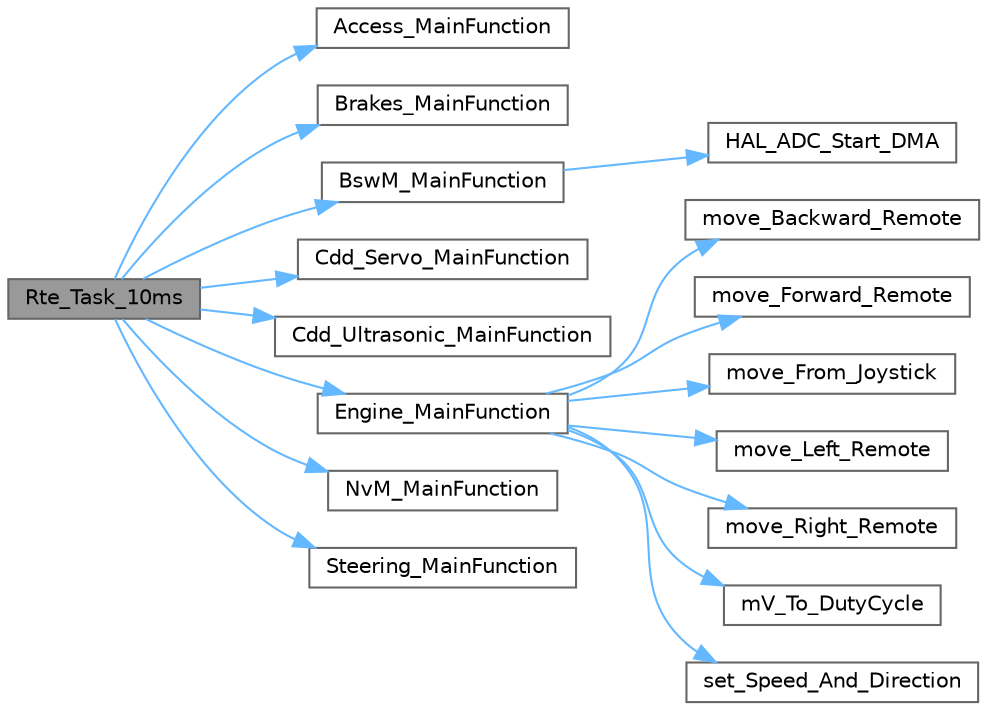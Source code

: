 digraph "Rte_Task_10ms"
{
 // LATEX_PDF_SIZE
  bgcolor="transparent";
  edge [fontname=Helvetica,fontsize=10,labelfontname=Helvetica,labelfontsize=10];
  node [fontname=Helvetica,fontsize=10,shape=box,height=0.2,width=0.4];
  rankdir="LR";
  Node1 [id="Node000001",label="Rte_Task_10ms",height=0.2,width=0.4,color="gray40", fillcolor="grey60", style="filled", fontcolor="black",tooltip=" "];
  Node1 -> Node2 [id="edge1_Node000001_Node000002",color="steelblue1",style="solid",tooltip=" "];
  Node2 [id="Node000002",label="Access_MainFunction",height=0.2,width=0.4,color="grey40", fillcolor="white", style="filled",URL="$_access_8c.html#a91cdf720aa0e2ed33cb5786d714a4b65",tooltip="Access module main function (runs in task)"];
  Node1 -> Node3 [id="edge2_Node000001_Node000003",color="steelblue1",style="solid",tooltip=" "];
  Node3 [id="Node000003",label="Brakes_MainFunction",height=0.2,width=0.4,color="grey40", fillcolor="white", style="filled",URL="$_brakes_8c.html#af60817b9a5cd072240b3884faa29fb5e",tooltip="Brakes module main function (runs in task)"];
  Node1 -> Node4 [id="edge3_Node000001_Node000004",color="steelblue1",style="solid",tooltip=" "];
  Node4 [id="Node000004",label="BswM_MainFunction",height=0.2,width=0.4,color="grey40", fillcolor="white", style="filled",URL="$_bsw_m_8c.html#a2d3949edad67311ecedd581315d60c6b",tooltip=" "];
  Node4 -> Node5 [id="edge4_Node000004_Node000005",color="steelblue1",style="solid",tooltip=" "];
  Node5 [id="Node000005",label="HAL_ADC_Start_DMA",height=0.2,width=0.4,color="grey40", fillcolor="white", style="filled",URL="$group___a_d_c___exported___functions___group2.html#ga7c3ef5532dddebe7fd76bb8f589d11fd",tooltip=" "];
  Node1 -> Node6 [id="edge5_Node000001_Node000006",color="steelblue1",style="solid",tooltip=" "];
  Node6 [id="Node000006",label="Cdd_Servo_MainFunction",height=0.2,width=0.4,color="grey40", fillcolor="white", style="filled",URL="$_cdd___servo_8c.html#a773f5d4f2cf9eb0443a3bd4f1010af5a",tooltip=" "];
  Node1 -> Node7 [id="edge6_Node000001_Node000007",color="steelblue1",style="solid",tooltip=" "];
  Node7 [id="Node000007",label="Cdd_Ultrasonic_MainFunction",height=0.2,width=0.4,color="grey40", fillcolor="white", style="filled",URL="$_cdd___ultrasonic_8c.html#aa9f204236214f5f941ac7d6ba9d04c25",tooltip="Cdd_Ultrasonic module main function (runs in task)"];
  Node1 -> Node8 [id="edge7_Node000001_Node000008",color="steelblue1",style="solid",tooltip=" "];
  Node8 [id="Node000008",label="Engine_MainFunction",height=0.2,width=0.4,color="grey40", fillcolor="white", style="filled",URL="$_engine_8c.html#a9368edd784fb3dc6a1b670be569b5b9f",tooltip="Engine module main function (runs in task)"];
  Node8 -> Node9 [id="edge8_Node000008_Node000009",color="steelblue1",style="solid",tooltip=" "];
  Node9 [id="Node000009",label="move_Backward_Remote",height=0.2,width=0.4,color="grey40", fillcolor="white", style="filled",URL="$_engine_8c.html#adc5ebf274490310232990c8da117b135",tooltip=" "];
  Node8 -> Node10 [id="edge9_Node000008_Node000010",color="steelblue1",style="solid",tooltip=" "];
  Node10 [id="Node000010",label="move_Forward_Remote",height=0.2,width=0.4,color="grey40", fillcolor="white", style="filled",URL="$_engine_8c.html#a1459931e666ea43dfca8d9eb465d62eb",tooltip=" "];
  Node8 -> Node11 [id="edge10_Node000008_Node000011",color="steelblue1",style="solid",tooltip=" "];
  Node11 [id="Node000011",label="move_From_Joystick",height=0.2,width=0.4,color="grey40", fillcolor="white", style="filled",URL="$_engine_8c.html#aad1b6d16367c318d06006a4ba7f8d11b",tooltip=" "];
  Node8 -> Node12 [id="edge11_Node000008_Node000012",color="steelblue1",style="solid",tooltip=" "];
  Node12 [id="Node000012",label="move_Left_Remote",height=0.2,width=0.4,color="grey40", fillcolor="white", style="filled",URL="$_engine_8c.html#a462c8008d4caca2b34600354785eb16c",tooltip=" "];
  Node8 -> Node13 [id="edge12_Node000008_Node000013",color="steelblue1",style="solid",tooltip=" "];
  Node13 [id="Node000013",label="move_Right_Remote",height=0.2,width=0.4,color="grey40", fillcolor="white", style="filled",URL="$_engine_8c.html#aa57fbbbcfc3f5ebee0afb31569ab821c",tooltip=" "];
  Node8 -> Node14 [id="edge13_Node000008_Node000014",color="steelblue1",style="solid",tooltip=" "];
  Node14 [id="Node000014",label="mV_To_DutyCycle",height=0.2,width=0.4,color="grey40", fillcolor="white", style="filled",URL="$_engine_8c.html#af15f312e02c63df1d8fbe3338f5b6449",tooltip=" "];
  Node8 -> Node15 [id="edge14_Node000008_Node000015",color="steelblue1",style="solid",tooltip=" "];
  Node15 [id="Node000015",label="set_Speed_And_Direction",height=0.2,width=0.4,color="grey40", fillcolor="white", style="filled",URL="$_engine_8c.html#ac69ecf3efe705c2e7c4a3dfc8e4e7c50",tooltip=" "];
  Node1 -> Node16 [id="edge15_Node000001_Node000016",color="steelblue1",style="solid",tooltip=" "];
  Node16 [id="Node000016",label="NvM_MainFunction",height=0.2,width=0.4,color="grey40", fillcolor="white", style="filled",URL="$_nv_m_8c.html#a2bcf8dc2b841eb55ccb3dd81f2d02990",tooltip="NvM module main function (runs in task)"];
  Node1 -> Node17 [id="edge16_Node000001_Node000017",color="steelblue1",style="solid",tooltip=" "];
  Node17 [id="Node000017",label="Steering_MainFunction",height=0.2,width=0.4,color="grey40", fillcolor="white", style="filled",URL="$_steering_8c.html#aac747b301e0fd1515e4014a873903796",tooltip="Steering module main function (runs in task)"];
}
